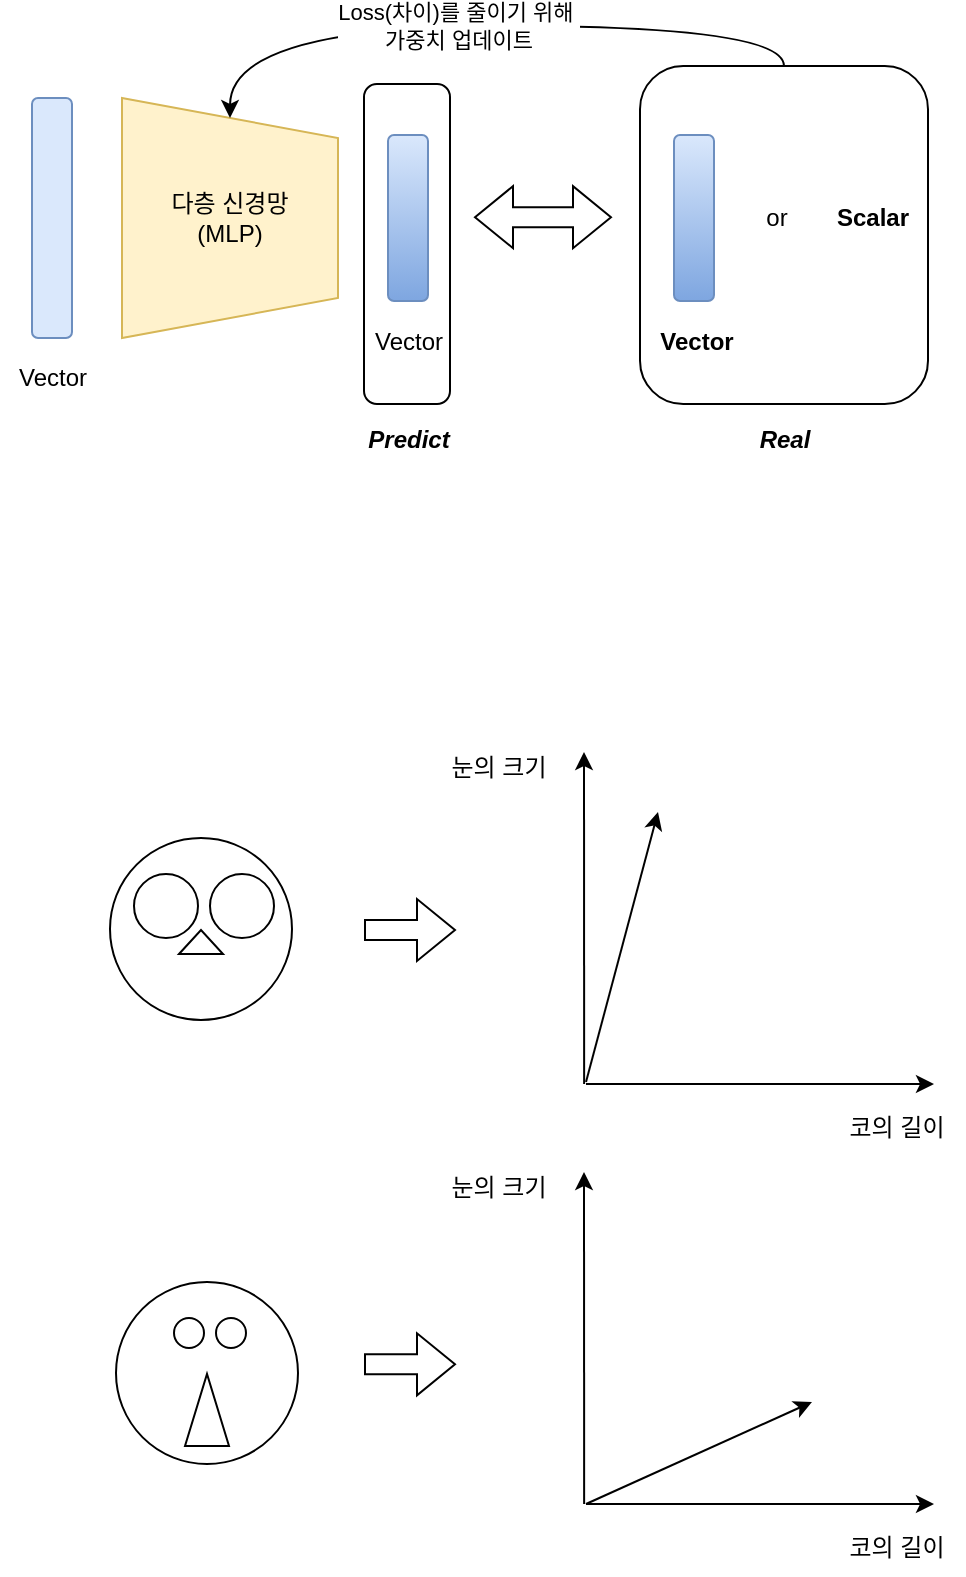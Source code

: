 <mxfile version="20.6.0" type="github"><diagram id="sRd9AadiY8fLIavQwbsI" name="페이지-1"><mxGraphModel dx="583" dy="653" grid="0" gridSize="10" guides="1" tooltips="1" connect="1" arrows="1" fold="1" page="1" pageScale="1" pageWidth="3300" pageHeight="4681" math="0" shadow="0"><root><mxCell id="0"/><mxCell id="1" parent="0"/><mxCell id="sDP2i3smCtGRjSE1p9K--1" value="다층 신경망&lt;br&gt;(MLP)" style="shape=trapezoid;perimeter=trapezoidPerimeter;whiteSpace=wrap;html=1;fixedSize=1;direction=south;fillColor=#fff2cc;strokeColor=#d6b656;" vertex="1" parent="1"><mxGeometry x="693" y="508" width="108" height="120" as="geometry"/></mxCell><mxCell id="sDP2i3smCtGRjSE1p9K--2" value="" style="rounded=1;whiteSpace=wrap;html=1;fillColor=#dae8fc;strokeColor=#6c8ebf;" vertex="1" parent="1"><mxGeometry x="648" y="508" width="20" height="120" as="geometry"/></mxCell><mxCell id="sDP2i3smCtGRjSE1p9K--3" value="" style="rounded=1;whiteSpace=wrap;html=1;fillColor=#dae8fc;gradientColor=#7ea6e0;strokeColor=#6c8ebf;" vertex="1" parent="1"><mxGeometry x="826" y="526.5" width="20" height="83" as="geometry"/></mxCell><mxCell id="sDP2i3smCtGRjSE1p9K--4" value="Vector" style="text;html=1;align=center;verticalAlign=middle;resizable=0;points=[];autosize=1;strokeColor=none;fillColor=none;" vertex="1" parent="1"><mxGeometry x="632" y="635" width="52" height="26" as="geometry"/></mxCell><mxCell id="sDP2i3smCtGRjSE1p9K--5" value="Vector" style="text;html=1;align=center;verticalAlign=middle;resizable=0;points=[];autosize=1;strokeColor=none;fillColor=none;" vertex="1" parent="1"><mxGeometry x="810" y="617" width="52" height="26" as="geometry"/></mxCell><mxCell id="sDP2i3smCtGRjSE1p9K--6" value="" style="shape=flexArrow;endArrow=classic;startArrow=classic;html=1;rounded=0;" edge="1" parent="1"><mxGeometry width="100" height="100" relative="1" as="geometry"><mxPoint x="869" y="567.58" as="sourcePoint"/><mxPoint x="938" y="567.58" as="targetPoint"/></mxGeometry></mxCell><mxCell id="sDP2i3smCtGRjSE1p9K--7" value="" style="rounded=1;whiteSpace=wrap;html=1;fillColor=#dae8fc;gradientColor=#7ea6e0;strokeColor=#6c8ebf;" vertex="1" parent="1"><mxGeometry x="969" y="526.5" width="20" height="83" as="geometry"/></mxCell><mxCell id="sDP2i3smCtGRjSE1p9K--8" value="Vector" style="text;html=1;align=center;verticalAlign=middle;resizable=0;points=[];autosize=1;strokeColor=none;fillColor=none;fontStyle=1" vertex="1" parent="1"><mxGeometry x="952" y="617" width="55" height="26" as="geometry"/></mxCell><mxCell id="sDP2i3smCtGRjSE1p9K--9" value="or" style="text;html=1;align=center;verticalAlign=middle;resizable=0;points=[];autosize=1;strokeColor=none;fillColor=none;" vertex="1" parent="1"><mxGeometry x="1005" y="555" width="29" height="26" as="geometry"/></mxCell><mxCell id="sDP2i3smCtGRjSE1p9K--10" value="Scalar" style="text;html=1;align=center;verticalAlign=middle;resizable=0;points=[];autosize=1;strokeColor=none;fillColor=none;fontStyle=1" vertex="1" parent="1"><mxGeometry x="1041" y="555" width="54" height="26" as="geometry"/></mxCell><mxCell id="sDP2i3smCtGRjSE1p9K--13" style="edgeStyle=orthogonalEdgeStyle;rounded=0;orthogonalLoop=1;jettySize=auto;html=1;exitX=0.5;exitY=0;exitDx=0;exitDy=0;entryX=0;entryY=0.5;entryDx=0;entryDy=0;curved=1;" edge="1" parent="1" source="sDP2i3smCtGRjSE1p9K--11" target="sDP2i3smCtGRjSE1p9K--1"><mxGeometry relative="1" as="geometry"><Array as="points"><mxPoint x="1024" y="472"/><mxPoint x="747" y="472"/></Array></mxGeometry></mxCell><mxCell id="sDP2i3smCtGRjSE1p9K--14" value="Loss(차이)를 줄이기 위해&amp;nbsp; &lt;br&gt;가중치 업데이트" style="edgeLabel;html=1;align=center;verticalAlign=middle;resizable=0;points=[];" vertex="1" connectable="0" parent="sDP2i3smCtGRjSE1p9K--13"><mxGeometry x="0.066" relative="1" as="geometry"><mxPoint as="offset"/></mxGeometry></mxCell><mxCell id="sDP2i3smCtGRjSE1p9K--11" value="" style="rounded=1;whiteSpace=wrap;html=1;fillColor=none;" vertex="1" parent="1"><mxGeometry x="952" y="492" width="144" height="169" as="geometry"/></mxCell><mxCell id="sDP2i3smCtGRjSE1p9K--12" value="Real" style="text;html=1;align=center;verticalAlign=middle;resizable=0;points=[];autosize=1;strokeColor=none;fillColor=none;fontStyle=3" vertex="1" parent="1"><mxGeometry x="1002.5" y="666" width="43" height="26" as="geometry"/></mxCell><mxCell id="sDP2i3smCtGRjSE1p9K--15" value="Predict" style="text;html=1;align=center;verticalAlign=middle;resizable=0;points=[];autosize=1;strokeColor=none;fillColor=none;fontStyle=3" vertex="1" parent="1"><mxGeometry x="806" y="666" width="59" height="26" as="geometry"/></mxCell><mxCell id="sDP2i3smCtGRjSE1p9K--16" value="" style="rounded=1;whiteSpace=wrap;html=1;fillColor=none;" vertex="1" parent="1"><mxGeometry x="814" y="501" width="43" height="160" as="geometry"/></mxCell><mxCell id="sDP2i3smCtGRjSE1p9K--18" value="" style="endArrow=classic;html=1;rounded=0;curved=1;" edge="1" parent="1"><mxGeometry width="50" height="50" relative="1" as="geometry"><mxPoint x="925" y="1001" as="sourcePoint"/><mxPoint x="1099" y="1001" as="targetPoint"/></mxGeometry></mxCell><mxCell id="sDP2i3smCtGRjSE1p9K--19" value="" style="endArrow=classic;html=1;rounded=0;curved=1;" edge="1" parent="1"><mxGeometry width="50" height="50" relative="1" as="geometry"><mxPoint x="924.08" y="1001" as="sourcePoint"/><mxPoint x="924" y="835" as="targetPoint"/></mxGeometry></mxCell><mxCell id="sDP2i3smCtGRjSE1p9K--20" value="코의 길이" style="text;html=1;align=center;verticalAlign=middle;resizable=0;points=[];autosize=1;strokeColor=none;fillColor=none;" vertex="1" parent="1"><mxGeometry x="1045" y="1010" width="69" height="26" as="geometry"/></mxCell><mxCell id="sDP2i3smCtGRjSE1p9K--21" value="눈의 크기" style="text;html=1;align=center;verticalAlign=middle;resizable=0;points=[];autosize=1;strokeColor=none;fillColor=none;" vertex="1" parent="1"><mxGeometry x="846" y="830" width="69" height="26" as="geometry"/></mxCell><mxCell id="sDP2i3smCtGRjSE1p9K--23" value="" style="ellipse;whiteSpace=wrap;html=1;aspect=fixed;fillColor=none;" vertex="1" parent="1"><mxGeometry x="687" y="878" width="91" height="91" as="geometry"/></mxCell><mxCell id="sDP2i3smCtGRjSE1p9K--24" value="" style="ellipse;whiteSpace=wrap;html=1;aspect=fixed;fillColor=none;" vertex="1" parent="1"><mxGeometry x="699" y="896" width="32" height="32" as="geometry"/></mxCell><mxCell id="sDP2i3smCtGRjSE1p9K--26" value="" style="ellipse;whiteSpace=wrap;html=1;aspect=fixed;fillColor=none;" vertex="1" parent="1"><mxGeometry x="737" y="896" width="32" height="32" as="geometry"/></mxCell><mxCell id="sDP2i3smCtGRjSE1p9K--28" value="" style="triangle;whiteSpace=wrap;html=1;fillColor=none;direction=north;" vertex="1" parent="1"><mxGeometry x="721.5" y="924" width="22" height="12" as="geometry"/></mxCell><mxCell id="sDP2i3smCtGRjSE1p9K--29" value="" style="ellipse;whiteSpace=wrap;html=1;aspect=fixed;fillColor=none;" vertex="1" parent="1"><mxGeometry x="690" y="1100" width="91" height="91" as="geometry"/></mxCell><mxCell id="sDP2i3smCtGRjSE1p9K--30" value="" style="ellipse;whiteSpace=wrap;html=1;aspect=fixed;fillColor=none;" vertex="1" parent="1"><mxGeometry x="719" y="1118" width="15" height="15" as="geometry"/></mxCell><mxCell id="sDP2i3smCtGRjSE1p9K--31" value="" style="ellipse;whiteSpace=wrap;html=1;aspect=fixed;fillColor=none;" vertex="1" parent="1"><mxGeometry x="740" y="1118" width="15" height="15" as="geometry"/></mxCell><mxCell id="sDP2i3smCtGRjSE1p9K--32" value="" style="triangle;whiteSpace=wrap;html=1;fillColor=none;direction=north;" vertex="1" parent="1"><mxGeometry x="724.5" y="1146" width="22" height="36" as="geometry"/></mxCell><mxCell id="sDP2i3smCtGRjSE1p9K--36" value="" style="endArrow=classic;html=1;rounded=0;curved=1;" edge="1" parent="1"><mxGeometry width="50" height="50" relative="1" as="geometry"><mxPoint x="925" y="1211" as="sourcePoint"/><mxPoint x="1099" y="1211" as="targetPoint"/></mxGeometry></mxCell><mxCell id="sDP2i3smCtGRjSE1p9K--37" value="" style="endArrow=classic;html=1;rounded=0;curved=1;" edge="1" parent="1"><mxGeometry width="50" height="50" relative="1" as="geometry"><mxPoint x="924.08" y="1211" as="sourcePoint"/><mxPoint x="924" y="1045" as="targetPoint"/></mxGeometry></mxCell><mxCell id="sDP2i3smCtGRjSE1p9K--38" value="코의 길이" style="text;html=1;align=center;verticalAlign=middle;resizable=0;points=[];autosize=1;strokeColor=none;fillColor=none;" vertex="1" parent="1"><mxGeometry x="1045" y="1220" width="69" height="26" as="geometry"/></mxCell><mxCell id="sDP2i3smCtGRjSE1p9K--39" value="눈의 크기" style="text;html=1;align=center;verticalAlign=middle;resizable=0;points=[];autosize=1;strokeColor=none;fillColor=none;" vertex="1" parent="1"><mxGeometry x="846" y="1040" width="69" height="26" as="geometry"/></mxCell><mxCell id="sDP2i3smCtGRjSE1p9K--40" value="" style="shape=flexArrow;endArrow=classic;html=1;rounded=0;curved=1;" edge="1" parent="1"><mxGeometry width="50" height="50" relative="1" as="geometry"><mxPoint x="814" y="924" as="sourcePoint"/><mxPoint x="860" y="924" as="targetPoint"/></mxGeometry></mxCell><mxCell id="sDP2i3smCtGRjSE1p9K--41" value="" style="shape=flexArrow;endArrow=classic;html=1;rounded=0;curved=1;" edge="1" parent="1"><mxGeometry width="50" height="50" relative="1" as="geometry"><mxPoint x="814" y="1141.17" as="sourcePoint"/><mxPoint x="860" y="1141.17" as="targetPoint"/></mxGeometry></mxCell><mxCell id="sDP2i3smCtGRjSE1p9K--42" value="" style="endArrow=classic;html=1;rounded=0;curved=1;" edge="1" parent="1"><mxGeometry width="50" height="50" relative="1" as="geometry"><mxPoint x="925" y="1000" as="sourcePoint"/><mxPoint x="961" y="865" as="targetPoint"/></mxGeometry></mxCell><mxCell id="sDP2i3smCtGRjSE1p9K--43" value="" style="shape=image;html=1;verticalAlign=top;verticalLabelPosition=bottom;labelBackgroundColor=#ffffff;imageAspect=0;aspect=fixed;image=https://cdn0.iconfinder.com/data/icons/octicons/1024/primitive-dot-128.png;fillColor=none;" vertex="1" parent="1"><mxGeometry x="952" y="846" width="23" height="23" as="geometry"/></mxCell><mxCell id="sDP2i3smCtGRjSE1p9K--44" value="" style="endArrow=classic;html=1;rounded=0;curved=1;" edge="1" parent="1"><mxGeometry width="50" height="50" relative="1" as="geometry"><mxPoint x="925" y="1211" as="sourcePoint"/><mxPoint x="1038" y="1160" as="targetPoint"/></mxGeometry></mxCell><mxCell id="sDP2i3smCtGRjSE1p9K--45" value="" style="shape=image;html=1;verticalAlign=top;verticalLabelPosition=bottom;labelBackgroundColor=#ffffff;imageAspect=0;aspect=fixed;image=https://cdn0.iconfinder.com/data/icons/octicons/1024/primitive-dot-128.png;fillColor=none;" vertex="1" parent="1"><mxGeometry x="1036" y="1146" width="23" height="23" as="geometry"/></mxCell></root></mxGraphModel></diagram></mxfile>

